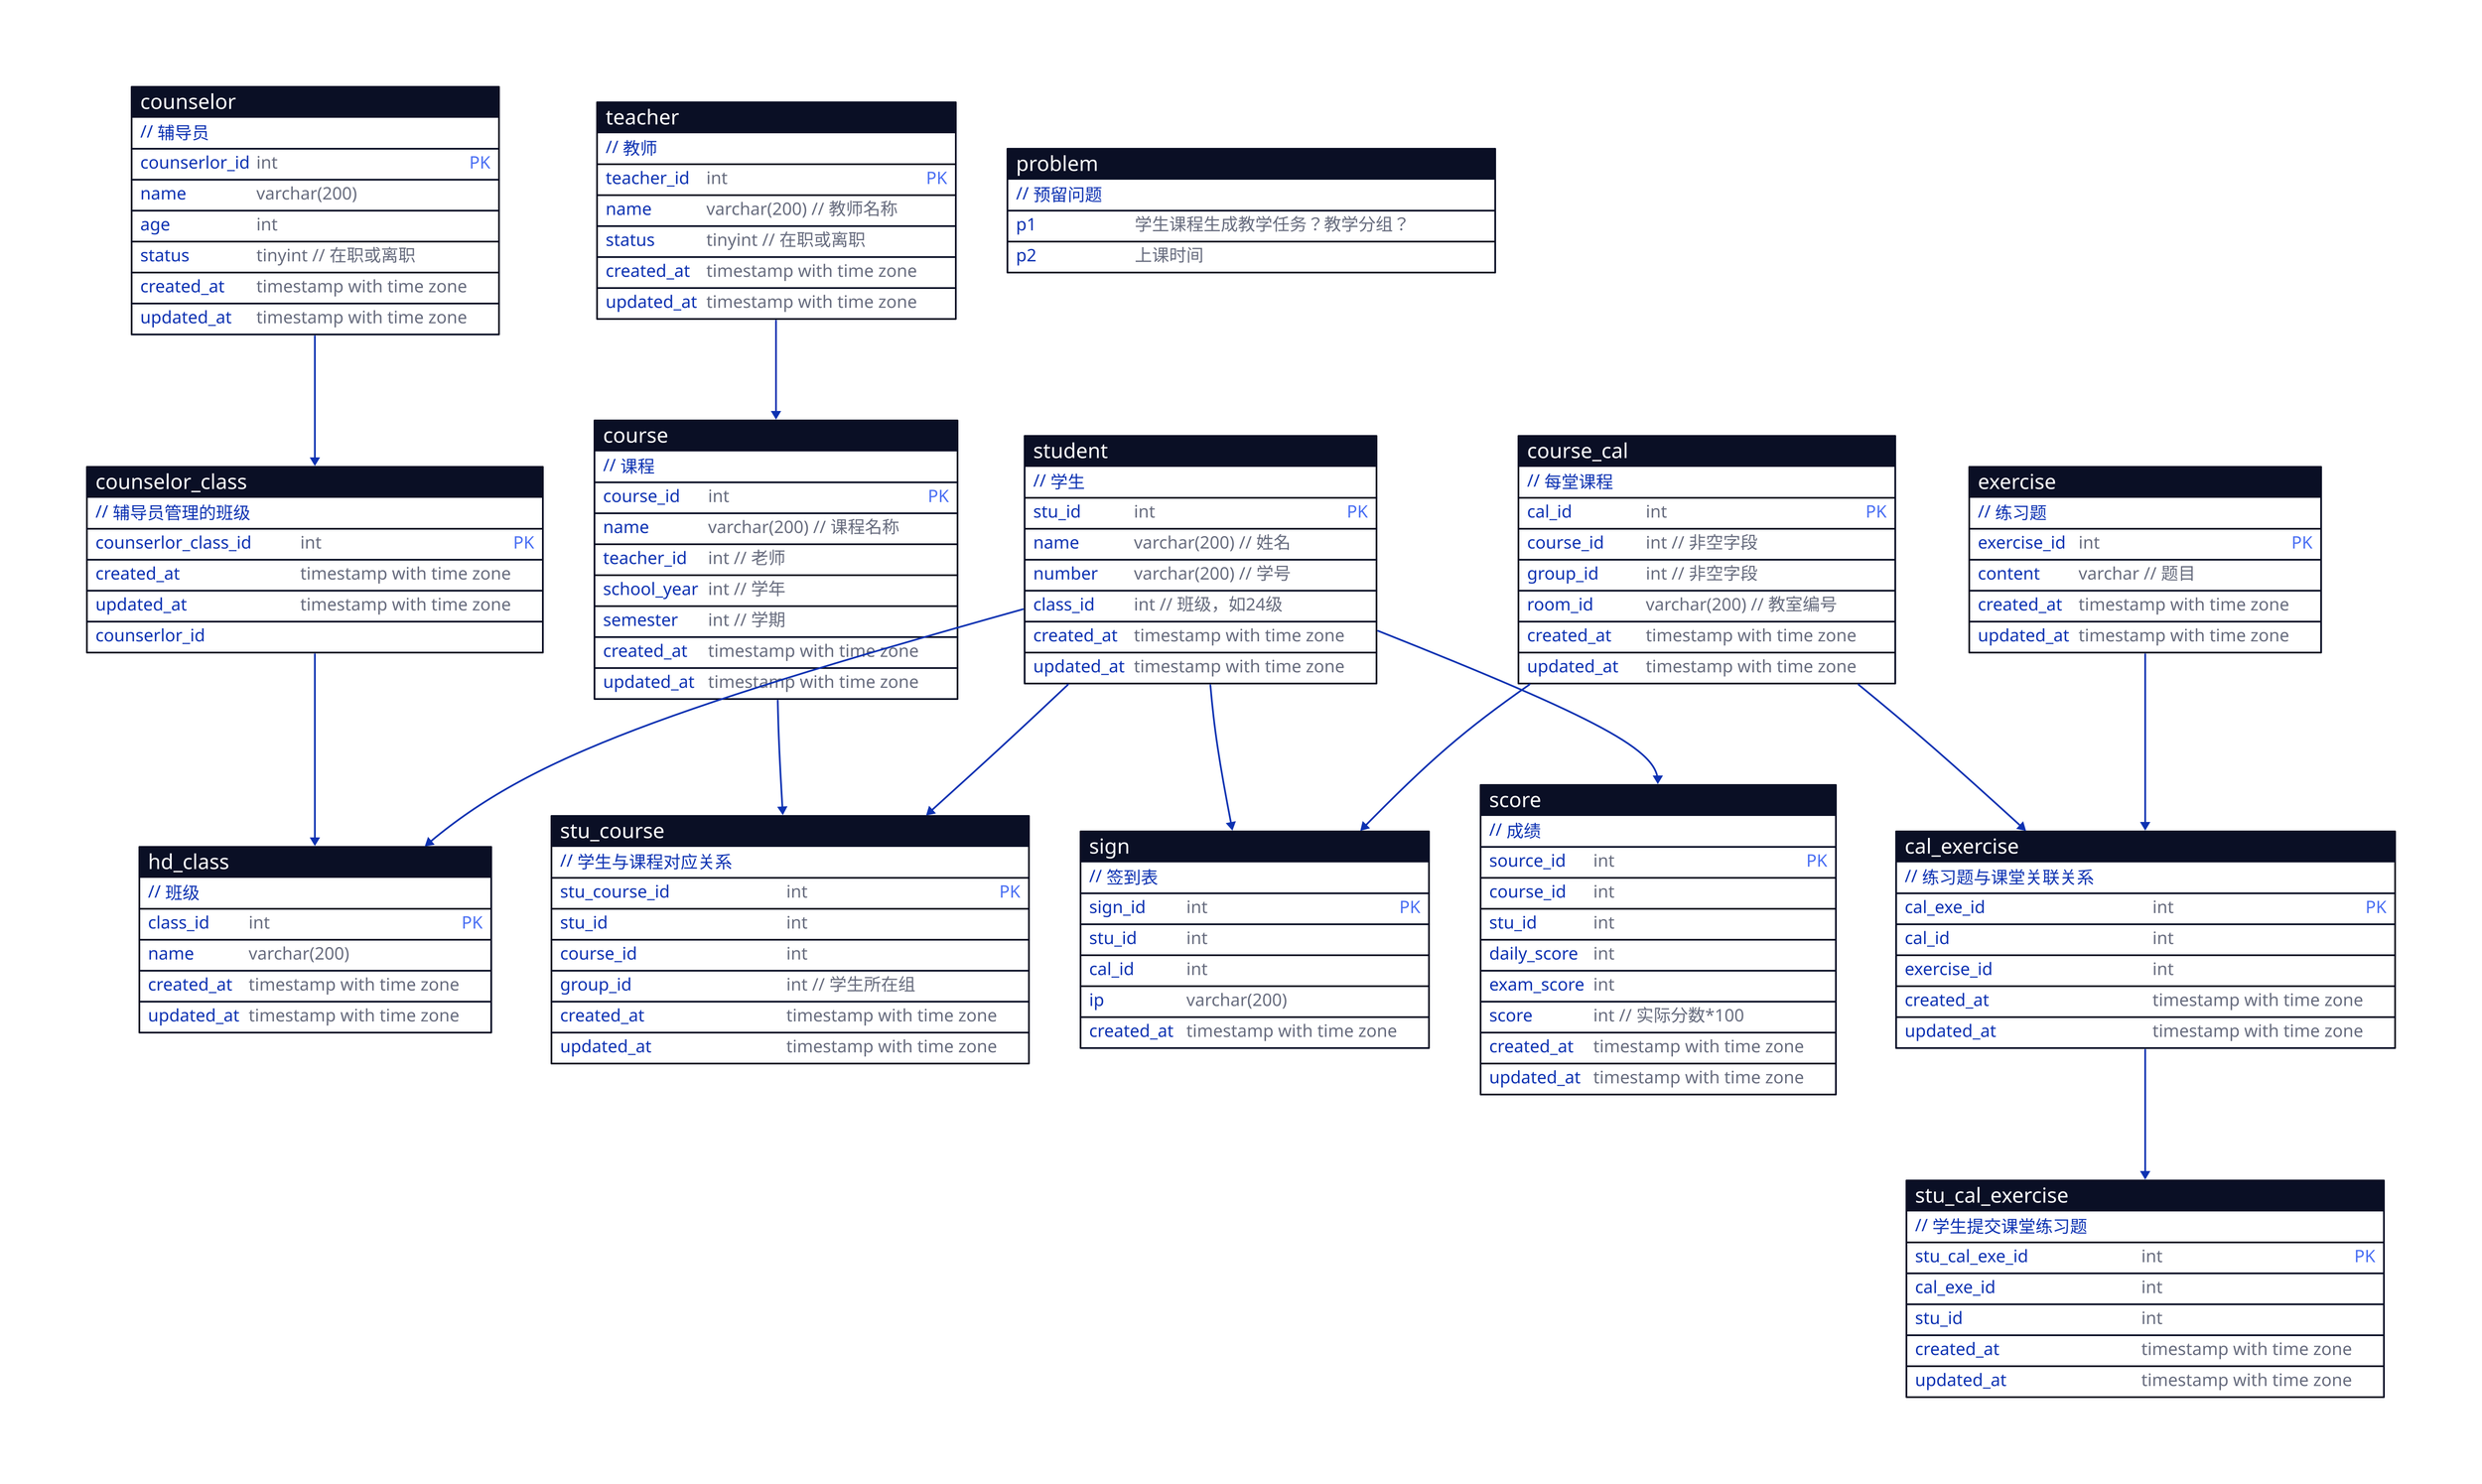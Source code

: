 student: {
    // 学生
    shape: sql_table
    stu_id: int {constraint: primary_key}
    name: varchar(200) // 姓名
    number: varchar(200) // 学号
    class_id: int // 班级，如24级
    created_at: timestamp with time zone
    updated_at: timestamp with time zone
  }
  
  hd_class: {
    // 班级
    shape: sql_table
    class_id: int {constraint: primary_key}
    name: varchar(200) # 班级名称，如24级人工智能一班
    created_at: timestamp with time zone
    updated_at: timestamp with time zone
  }
  
  course: {
    // 课程
    shape: sql_table
    course_id: int {constraint: primary_key}
    name: varchar(200) // 课程名称
    teacher_id: int // 老师
    school_year: int // 学年
    semester: int // 学期
    created_at: timestamp with time zone
    updated_at: timestamp with time zone
  }
  
  teacher: {
    // 教师
    shape: sql_table
    teacher_id: int {constraint: primary_key}
    name: varchar(200) // 教师名称
    status: tinyint // 在职或离职
    created_at: timestamp with time zone
    updated_at: timestamp with time zone
  }

  counselor: {
    // 辅导员
    shape: sql_table
    counserlor_id: int {constraint: primary_key}
    name: varchar(200)
    age: int
    status: tinyint // 在职或离职
    created_at: timestamp with time zone
    updated_at: timestamp with time zone
  }

  counselor_class: {
    // 辅导员管理的班级
    shape: sql_table
    counserlor_class_id: int {constraint:primary_key}
    created_at: timestamp with time zone
    updated_at: timestamp with time zone
  }
  
  stu_course: {
    // 学生与课程对应关系
    shape: sql_table
    stu_course_id: int {constraint: primary_key}
    stu_id: int
    course_id: int
    group_id: int // 学生所在组
    created_at: timestamp with time zone
    updated_at: timestamp with time zone
  }
  
  sign: {
    // 签到表
    shape: sql_table
    sign_id: int {constraint: primary_key}
    stu_id: int
    cal_id: int
    ip: varchar(200)
    created_at: timestamp with time zone
  }
  
  course_cal: {
    // 每堂课程
    shape: sql_table
    cal_id: int {constraint: primary_key}
    course_id: int // 非空字段
    group_id: int  // 非空字段
    room_id: varchar(200) // 教室编号
    created_at: timestamp with time zone
    updated_at: timestamp with time zone
  }
  
  score: {
    // 成绩
    shape: sql_table
    source_id: int {constraint: primary_key}
    course_id: int
    stu_id: int
    daily_score: int
    exam_score: int
    score: int // 实际分数*100
    created_at: timestamp with time zone
    updated_at: timestamp with time zone
  }
  
  exercise: {
    // 练习题
    shape: sql_table
    exercise_id: int {constraint: primary_key}
    content: varchar // 题目
    created_at: timestamp with time zone
    updated_at: timestamp with time zone
  }
  
  cal_exercise: {
    // 练习题与课堂关联关系
    shape: sql_table
    cal_exe_id: int {constraint: primary_key}
    cal_id: int
    exercise_id: int
    created_at: timestamp with time zone
    updated_at: timestamp with time zone
  }
  
  stu_cal_exercise: {
    // 学生提交课堂练习题
    shape: sql_table
    stu_cal_exe_id: int {constraint: primary_key}
    cal_exe_id: int
    stu_id: int
    created_at: timestamp with time zone
    updated_at: timestamp with time zone
  }
  
  problem: {
    // 预留问题
    shape: sql_table
    p1: 学生课程生成教学任务？教学分组？
    p2: 上课时间
  }

  counselor.counserlor_id -> counselor_class.counserlor_id
  counselor_class.counserlor_class_id -> hd_class.class_id
  course_cal.cal_id -> cal_exercise.cal_id
  exercise.exercise_id -> cal_exercise.exercise_id
  cal_exercise.cal_exe_id -> stu_cal_exercise.cal_exe_id
  student.stu_id -> hd_class.class_id
  student.stu_id -> score.stu_id
  course -> stu_course
  student.stu_id -> stu_course.stu_id
  student.stu_id -> sign.stu_id
  course_cal.cal_id -> sign.cal_id
  teacher.teacher_id -> course.teacher_id
  